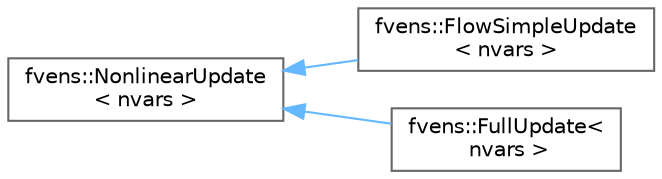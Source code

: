 digraph "Graphical Class Hierarchy"
{
 // LATEX_PDF_SIZE
  bgcolor="transparent";
  edge [fontname=Helvetica,fontsize=10,labelfontname=Helvetica,labelfontsize=10];
  node [fontname=Helvetica,fontsize=10,shape=box,height=0.2,width=0.4];
  rankdir="LR";
  Node0 [id="Node000000",label="fvens::NonlinearUpdate\l\< nvars \>",height=0.2,width=0.4,color="grey40", fillcolor="white", style="filled",URL="$classfvens_1_1NonlinearUpdate.html",tooltip="Abstract base class for computation of a (local) relaxation factor given a state and an update."];
  Node0 -> Node1 [id="edge26_Node000000_Node000001",dir="back",color="steelblue1",style="solid",tooltip=" "];
  Node1 [id="Node000001",label="fvens::FlowSimpleUpdate\l\< nvars \>",height=0.2,width=0.4,color="grey40", fillcolor="white", style="filled",URL="$classfvens_1_1FlowSimpleUpdate.html",tooltip=" "];
  Node0 -> Node2 [id="edge27_Node000000_Node000002",dir="back",color="steelblue1",style="solid",tooltip=" "];
  Node2 [id="Node000002",label="fvens::FullUpdate\<\l nvars \>",height=0.2,width=0.4,color="grey40", fillcolor="white", style="filled",URL="$classfvens_1_1FullUpdate.html",tooltip="Trivial relaxation factor of constant 1."];
}
